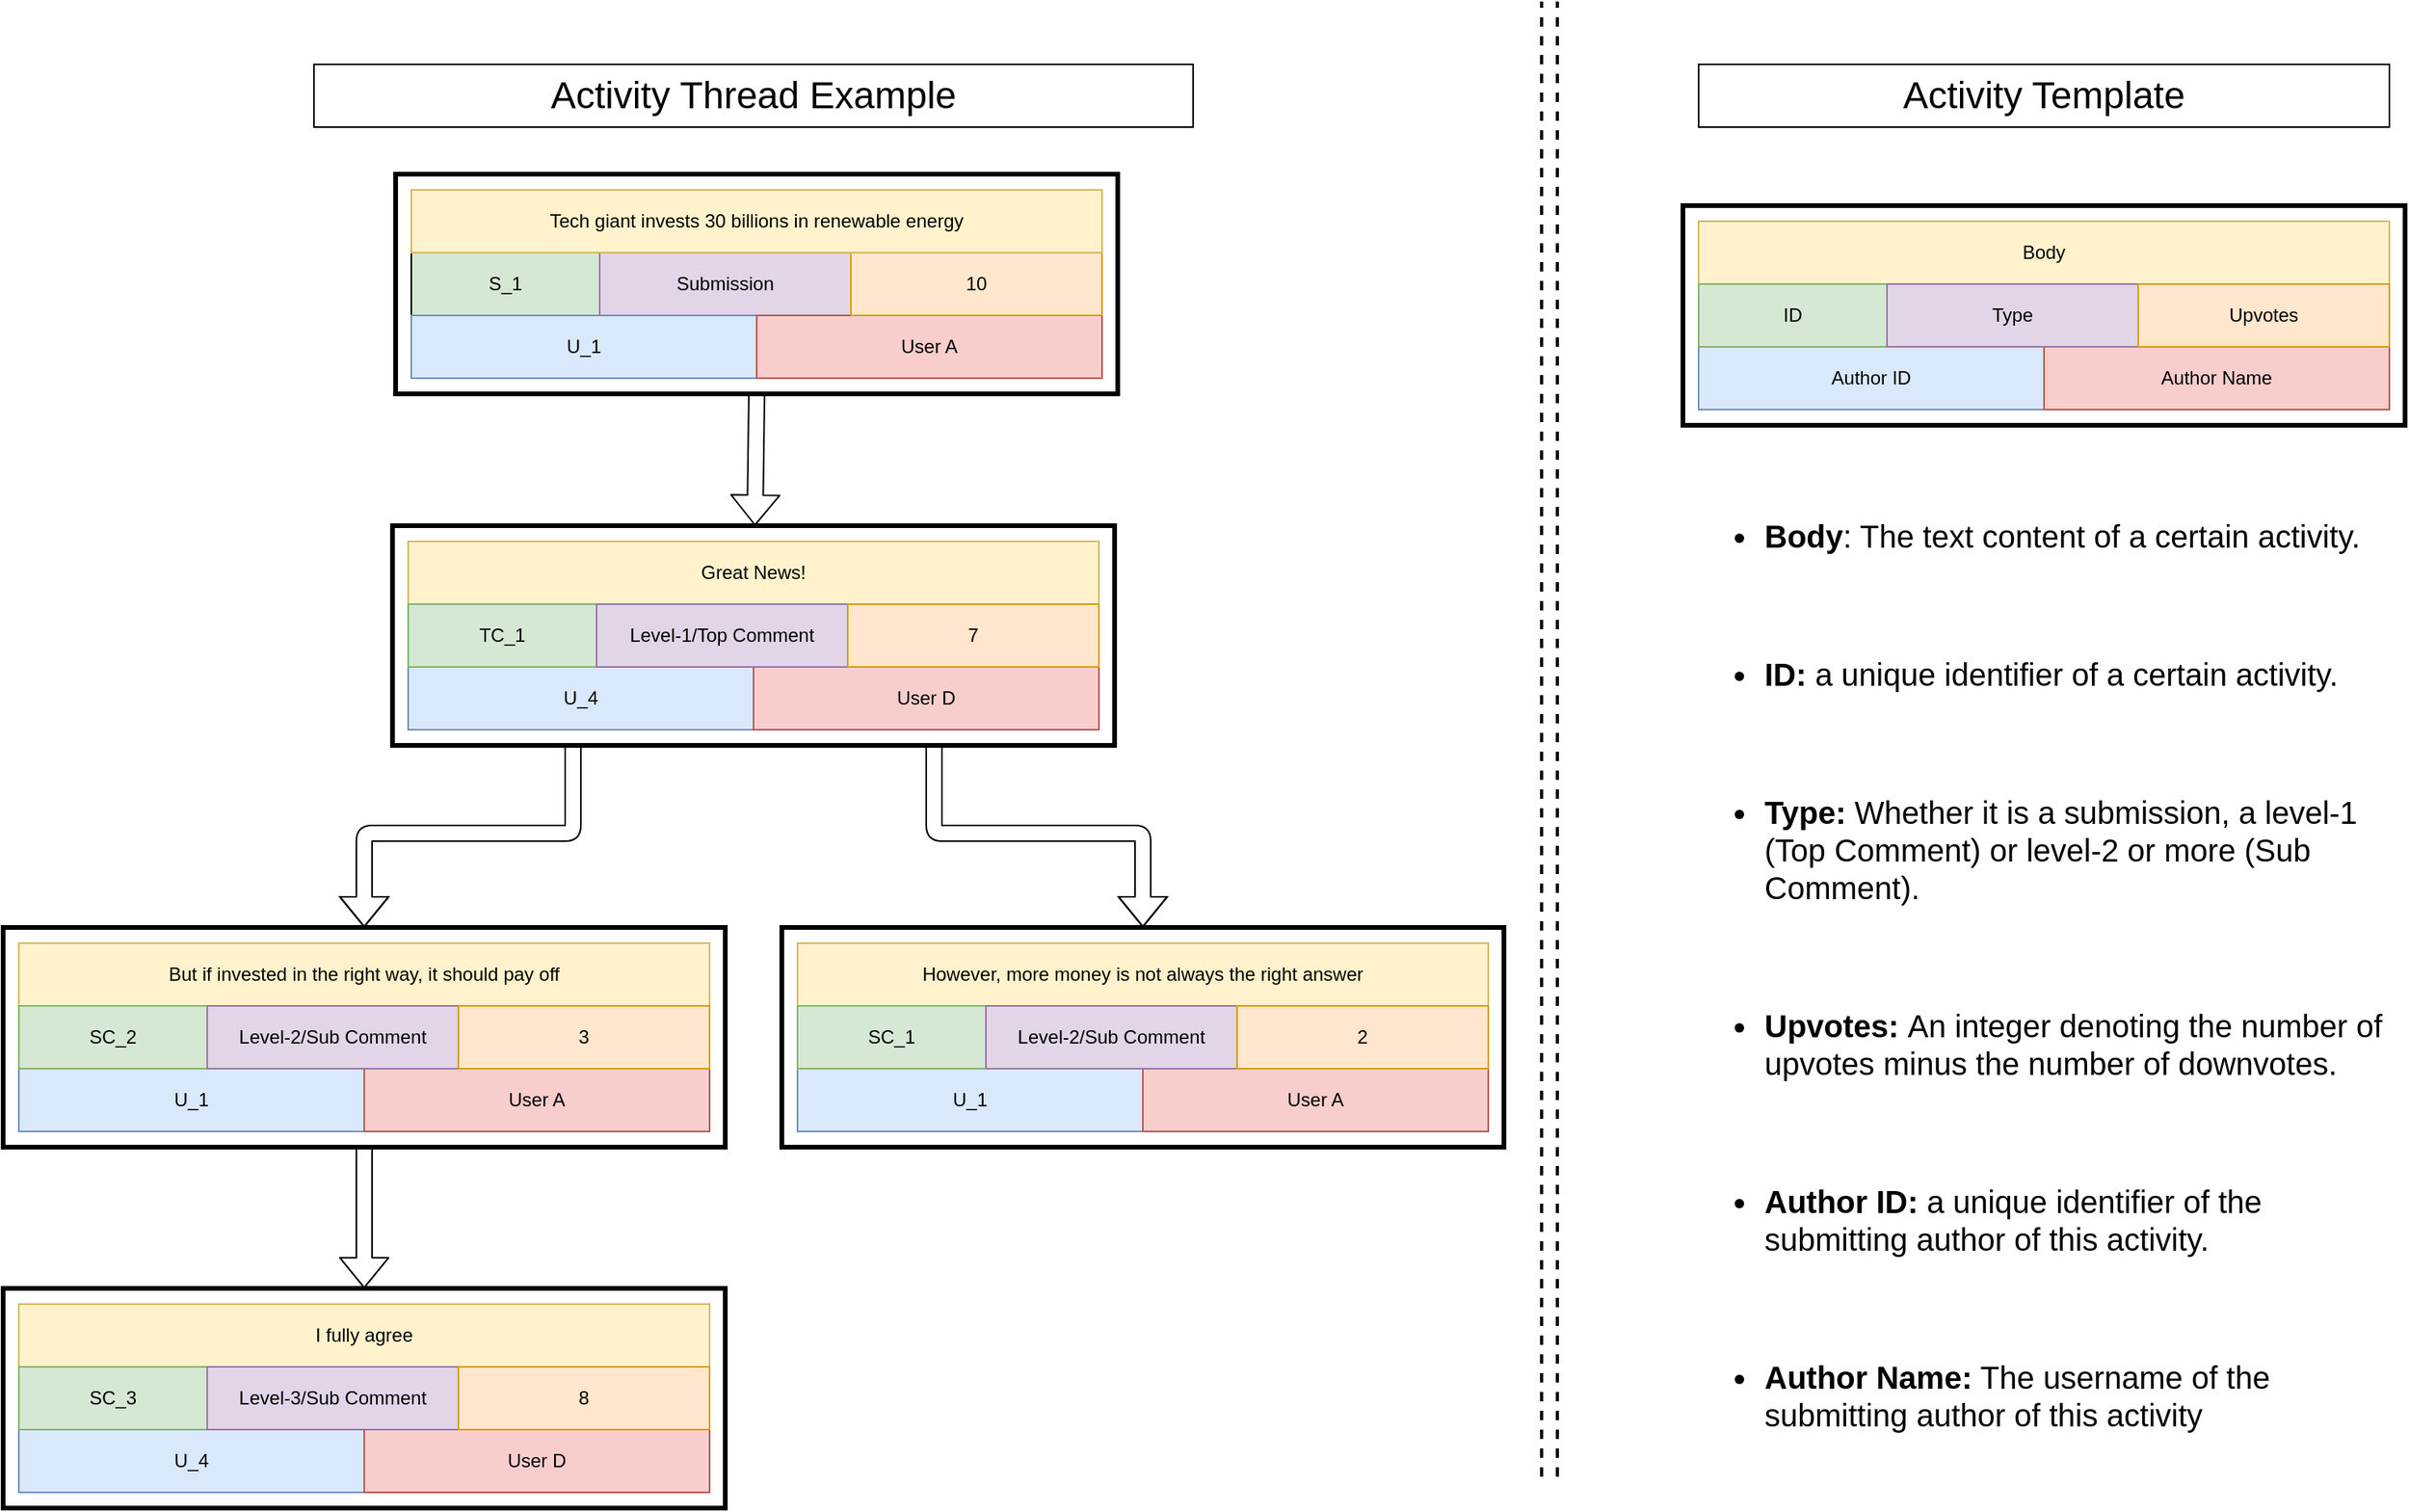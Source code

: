<mxfile version="14.6.13" type="device"><diagram id="s0SlxMmFywwGas4VWzyF" name="Page-1"><mxGraphModel dx="2031" dy="1306" grid="1" gridSize="10" guides="1" tooltips="1" connect="1" arrows="1" fold="1" page="1" pageScale="1" pageWidth="827" pageHeight="1169" math="0" shadow="0"><root><mxCell id="0"/><mxCell id="1" parent="0"/><mxCell id="hw_t2a9Cb00ep2ch9yAf-7" value="S_1" style="rounded=0;whiteSpace=wrap;html=1;fillColor=#d5e8d4;labelBorderColor=none;" parent="1" vertex="1"><mxGeometry x="270" y="250" width="120" height="40" as="geometry"/></mxCell><mxCell id="hw_t2a9Cb00ep2ch9yAf-8" value="Submission" style="rounded=0;whiteSpace=wrap;html=1;strokeColor=#9673a6;fillColor=#e1d5e7;labelBorderColor=none;" parent="1" vertex="1"><mxGeometry x="390" y="250" width="160" height="40" as="geometry"/></mxCell><mxCell id="hw_t2a9Cb00ep2ch9yAf-9" value="U_1" style="rounded=0;whiteSpace=wrap;html=1;strokeColor=#6c8ebf;fillColor=#dae8fc;labelBorderColor=none;" parent="1" vertex="1"><mxGeometry x="270" y="290" width="220" height="40" as="geometry"/></mxCell><mxCell id="hw_t2a9Cb00ep2ch9yAf-10" value="User A" style="rounded=0;whiteSpace=wrap;html=1;strokeColor=#b85450;fillColor=#f8cecc;labelBorderColor=none;" parent="1" vertex="1"><mxGeometry x="490" y="290" width="220" height="40" as="geometry"/></mxCell><mxCell id="hw_t2a9Cb00ep2ch9yAf-16" value="Great News!" style="rounded=0;whiteSpace=wrap;html=1;fillColor=#fff2cc;strokeColor=#d6b656;" parent="1" vertex="1"><mxGeometry x="268" y="434" width="440" height="40" as="geometry"/></mxCell><mxCell id="hw_t2a9Cb00ep2ch9yAf-19" value="U_4" style="rounded=0;whiteSpace=wrap;html=1;strokeColor=#6c8ebf;fillColor=#dae8fc;" parent="1" vertex="1"><mxGeometry x="268" y="514" width="220" height="40" as="geometry"/></mxCell><mxCell id="hw_t2a9Cb00ep2ch9yAf-20" value="User D" style="rounded=0;whiteSpace=wrap;html=1;strokeColor=#b85450;fillColor=#f8cecc;" parent="1" vertex="1"><mxGeometry x="488" y="514" width="220" height="40" as="geometry"/></mxCell><mxCell id="hw_t2a9Cb00ep2ch9yAf-21" value="However, more money is not always the right answer" style="rounded=0;whiteSpace=wrap;html=1;fillColor=#fff2cc;strokeColor=#d6b656;" parent="1" vertex="1"><mxGeometry x="516" y="690" width="440" height="40" as="geometry"/></mxCell><mxCell id="hw_t2a9Cb00ep2ch9yAf-24" value="U_1" style="rounded=0;whiteSpace=wrap;html=1;strokeColor=#6c8ebf;fillColor=#dae8fc;" parent="1" vertex="1"><mxGeometry x="516" y="770" width="220" height="40" as="geometry"/></mxCell><mxCell id="hw_t2a9Cb00ep2ch9yAf-25" value="User A" style="rounded=0;whiteSpace=wrap;html=1;strokeColor=#b85450;fillColor=#f8cecc;" parent="1" vertex="1"><mxGeometry x="736" y="770" width="220" height="40" as="geometry"/></mxCell><mxCell id="hw_t2a9Cb00ep2ch9yAf-26" value="But if invested in the right way, it should pay off" style="rounded=0;whiteSpace=wrap;html=1;fillColor=#fff2cc;strokeColor=#d6b656;" parent="1" vertex="1"><mxGeometry x="20" y="690" width="440" height="40" as="geometry"/></mxCell><mxCell id="hw_t2a9Cb00ep2ch9yAf-29" value="U_1" style="rounded=0;whiteSpace=wrap;html=1;strokeColor=#6c8ebf;fillColor=#dae8fc;" parent="1" vertex="1"><mxGeometry x="20" y="770" width="220" height="40" as="geometry"/></mxCell><mxCell id="hw_t2a9Cb00ep2ch9yAf-30" value="User A" style="rounded=0;whiteSpace=wrap;html=1;strokeColor=#b85450;fillColor=#f8cecc;" parent="1" vertex="1"><mxGeometry x="240" y="770" width="220" height="40" as="geometry"/></mxCell><mxCell id="hw_t2a9Cb00ep2ch9yAf-31" value="I fully agree" style="rounded=0;whiteSpace=wrap;html=1;fillColor=#fff2cc;strokeColor=#d6b656;" parent="1" vertex="1"><mxGeometry x="20" y="920" width="440" height="40" as="geometry"/></mxCell><mxCell id="hw_t2a9Cb00ep2ch9yAf-34" value="U_4" style="rounded=0;whiteSpace=wrap;html=1;strokeColor=#6c8ebf;fillColor=#dae8fc;" parent="1" vertex="1"><mxGeometry x="20" y="1000" width="220" height="40" as="geometry"/></mxCell><mxCell id="hw_t2a9Cb00ep2ch9yAf-35" value="User D" style="rounded=0;whiteSpace=wrap;html=1;strokeColor=#b85450;fillColor=#f8cecc;" parent="1" vertex="1"><mxGeometry x="240" y="1000" width="220" height="40" as="geometry"/></mxCell><mxCell id="hw_t2a9Cb00ep2ch9yAf-38" value="Body" style="rounded=0;whiteSpace=wrap;html=1;fillColor=#fff2cc;strokeColor=#d6b656;" parent="1" vertex="1"><mxGeometry x="1090" y="230" width="440" height="40" as="geometry"/></mxCell><mxCell id="hw_t2a9Cb00ep2ch9yAf-41" value="Author ID" style="rounded=0;whiteSpace=wrap;html=1;strokeColor=#6c8ebf;fillColor=#dae8fc;" parent="1" vertex="1"><mxGeometry x="1090" y="310" width="220" height="40" as="geometry"/></mxCell><mxCell id="hw_t2a9Cb00ep2ch9yAf-42" value="Author Name" style="rounded=0;whiteSpace=wrap;html=1;strokeColor=#b85450;fillColor=#f8cecc;" parent="1" vertex="1"><mxGeometry x="1310" y="310" width="220" height="40" as="geometry"/></mxCell><mxCell id="hw_t2a9Cb00ep2ch9yAf-45" value="10" style="rounded=0;whiteSpace=wrap;html=1;strokeColor=#d79b00;fillColor=#ffe6cc;labelBorderColor=none;" parent="1" vertex="1"><mxGeometry x="550" y="250" width="160" height="40" as="geometry"/></mxCell><mxCell id="hw_t2a9Cb00ep2ch9yAf-46" value="SC_1" style="rounded=0;whiteSpace=wrap;html=1;strokeColor=#82b366;fillColor=#d5e8d4;" parent="1" vertex="1"><mxGeometry x="516" y="730" width="120" height="40" as="geometry"/></mxCell><mxCell id="hw_t2a9Cb00ep2ch9yAf-47" value="Level-2/Sub Comment" style="rounded=0;whiteSpace=wrap;html=1;strokeColor=#9673a6;fillColor=#e1d5e7;" parent="1" vertex="1"><mxGeometry x="636" y="730" width="160" height="40" as="geometry"/></mxCell><mxCell id="hw_t2a9Cb00ep2ch9yAf-48" value="2" style="rounded=0;whiteSpace=wrap;html=1;strokeColor=#d79b00;fillColor=#ffe6cc;" parent="1" vertex="1"><mxGeometry x="796" y="730" width="160" height="40" as="geometry"/></mxCell><mxCell id="hw_t2a9Cb00ep2ch9yAf-55" value="SC_2" style="rounded=0;whiteSpace=wrap;html=1;strokeColor=#82b366;fillColor=#d5e8d4;" parent="1" vertex="1"><mxGeometry x="20" y="730" width="120" height="40" as="geometry"/></mxCell><mxCell id="hw_t2a9Cb00ep2ch9yAf-56" value="Level-2/Sub Comment" style="rounded=0;whiteSpace=wrap;html=1;strokeColor=#9673a6;fillColor=#e1d5e7;" parent="1" vertex="1"><mxGeometry x="140" y="730" width="160" height="40" as="geometry"/></mxCell><mxCell id="hw_t2a9Cb00ep2ch9yAf-57" value="3" style="rounded=0;whiteSpace=wrap;html=1;strokeColor=#d79b00;fillColor=#ffe6cc;" parent="1" vertex="1"><mxGeometry x="300" y="730" width="160" height="40" as="geometry"/></mxCell><mxCell id="hw_t2a9Cb00ep2ch9yAf-58" value="TC_1" style="rounded=0;whiteSpace=wrap;html=1;strokeColor=#82b366;fillColor=#d5e8d4;" parent="1" vertex="1"><mxGeometry x="268" y="474" width="120" height="40" as="geometry"/></mxCell><mxCell id="hw_t2a9Cb00ep2ch9yAf-59" value="Level-1/Top Comment" style="rounded=0;whiteSpace=wrap;html=1;strokeColor=#9673a6;fillColor=#e1d5e7;" parent="1" vertex="1"><mxGeometry x="388" y="474" width="160" height="40" as="geometry"/></mxCell><mxCell id="hw_t2a9Cb00ep2ch9yAf-60" value="7" style="rounded=0;whiteSpace=wrap;html=1;strokeColor=#d79b00;fillColor=#ffe6cc;" parent="1" vertex="1"><mxGeometry x="548" y="474" width="160" height="40" as="geometry"/></mxCell><mxCell id="hw_t2a9Cb00ep2ch9yAf-61" value="SC_3" style="rounded=0;whiteSpace=wrap;html=1;strokeColor=#82b366;fillColor=#d5e8d4;" parent="1" vertex="1"><mxGeometry x="20" y="960" width="120" height="40" as="geometry"/></mxCell><mxCell id="hw_t2a9Cb00ep2ch9yAf-62" value="&lt;span&gt;Level-3/Sub Comment&lt;/span&gt;" style="rounded=0;whiteSpace=wrap;html=1;strokeColor=#9673a6;fillColor=#e1d5e7;" parent="1" vertex="1"><mxGeometry x="140" y="960" width="160" height="40" as="geometry"/></mxCell><mxCell id="hw_t2a9Cb00ep2ch9yAf-63" value="8" style="rounded=0;whiteSpace=wrap;html=1;strokeColor=#d79b00;fillColor=#ffe6cc;" parent="1" vertex="1"><mxGeometry x="300" y="960" width="160" height="40" as="geometry"/></mxCell><mxCell id="hw_t2a9Cb00ep2ch9yAf-64" value="ID" style="rounded=0;whiteSpace=wrap;html=1;strokeColor=#82b366;fillColor=#d5e8d4;" parent="1" vertex="1"><mxGeometry x="1090" y="270" width="120" height="40" as="geometry"/></mxCell><mxCell id="hw_t2a9Cb00ep2ch9yAf-65" value="Type" style="rounded=0;whiteSpace=wrap;html=1;strokeColor=#9673a6;fillColor=#e1d5e7;" parent="1" vertex="1"><mxGeometry x="1210" y="270" width="160" height="40" as="geometry"/></mxCell><mxCell id="hw_t2a9Cb00ep2ch9yAf-66" value="Upvotes" style="rounded=0;whiteSpace=wrap;html=1;strokeColor=#d79b00;fillColor=#ffe6cc;" parent="1" vertex="1"><mxGeometry x="1370" y="270" width="160" height="40" as="geometry"/></mxCell><mxCell id="hw_t2a9Cb00ep2ch9yAf-67" value="&lt;font style=&quot;font-size: 24px&quot;&gt;Activity Template&lt;/font&gt;" style="text;html=1;fillColor=none;align=center;verticalAlign=middle;whiteSpace=wrap;rounded=0;strokeColor=#000000;" parent="1" vertex="1"><mxGeometry x="1090" y="130" width="440" height="40" as="geometry"/></mxCell><mxCell id="hw_t2a9Cb00ep2ch9yAf-68" value="" style="endArrow=none;dashed=1;html=1;strokeWidth=2;" parent="1" edge="1"><mxGeometry width="50" height="50" relative="1" as="geometry"><mxPoint x="990" y="1030" as="sourcePoint"/><mxPoint x="990" y="90" as="targetPoint"/></mxGeometry></mxCell><mxCell id="hw_t2a9Cb00ep2ch9yAf-70" value="" style="endArrow=none;dashed=1;html=1;strokeWidth=2;" parent="1" edge="1"><mxGeometry width="50" height="50" relative="1" as="geometry"><mxPoint x="1000" y="1030" as="sourcePoint"/><mxPoint x="1000" y="90" as="targetPoint"/></mxGeometry></mxCell><mxCell id="hw_t2a9Cb00ep2ch9yAf-73" value="&lt;font style=&quot;font-size: 24px&quot;&gt;Activity Thread Example&lt;/font&gt;" style="text;html=1;fillColor=none;align=center;verticalAlign=middle;whiteSpace=wrap;rounded=0;strokeColor=#000000;" parent="1" vertex="1"><mxGeometry x="208" y="130" width="560" height="40" as="geometry"/></mxCell><mxCell id="hw_t2a9Cb00ep2ch9yAf-74" value="&lt;ul style=&quot;font-size: 20px&quot;&gt;&lt;li&gt;&lt;font style=&quot;font-size: 20px&quot;&gt;&lt;b&gt;Body&lt;/b&gt;: The text content of a certain activity.&lt;/font&gt;&lt;/li&gt;&lt;/ul&gt;&lt;div style=&quot;font-size: 20px&quot;&gt;&lt;font style=&quot;font-size: 20px&quot;&gt;&lt;br&gt;&lt;/font&gt;&lt;/div&gt;&lt;ul style=&quot;font-size: 20px&quot;&gt;&lt;li&gt;&lt;font style=&quot;font-size: 20px&quot;&gt;&lt;b&gt;ID: &lt;/b&gt;a unique identifier of a certain activity.&lt;/font&gt;&lt;/li&gt;&lt;/ul&gt;&lt;div style=&quot;font-size: 20px&quot;&gt;&lt;font style=&quot;font-size: 20px&quot;&gt;&lt;br&gt;&lt;/font&gt;&lt;/div&gt;&lt;ul style=&quot;font-size: 20px&quot;&gt;&lt;li&gt;&lt;font style=&quot;font-size: 20px&quot;&gt;&lt;b&gt;Type:&lt;/b&gt; Whether it is a submission, a level-1 (Top Comment) or level-2 or more (Sub Comment).&lt;/font&gt;&lt;/li&gt;&lt;/ul&gt;&lt;div style=&quot;font-size: 20px&quot;&gt;&lt;font style=&quot;font-size: 20px&quot;&gt;&lt;br&gt;&lt;/font&gt;&lt;/div&gt;&lt;ul style=&quot;font-size: 20px&quot;&gt;&lt;li&gt;&lt;font style=&quot;font-size: 20px&quot;&gt;&lt;b&gt;Upvotes: &lt;/b&gt;An integer denoting the number of upvotes minus the number of downvotes.&lt;/font&gt;&lt;/li&gt;&lt;/ul&gt;&lt;div style=&quot;font-size: 20px&quot;&gt;&lt;font style=&quot;font-size: 20px&quot;&gt;&lt;br&gt;&lt;/font&gt;&lt;/div&gt;&lt;ul style=&quot;font-size: 20px&quot;&gt;&lt;li&gt;&lt;font style=&quot;font-size: 20px&quot;&gt;&lt;b&gt;Author ID: &lt;/b&gt;a unique identifier of the submitting author of this activity.&lt;/font&gt;&lt;/li&gt;&lt;/ul&gt;&lt;div style=&quot;font-size: 20px&quot;&gt;&lt;font style=&quot;font-size: 20px&quot;&gt;&lt;br&gt;&lt;/font&gt;&lt;/div&gt;&lt;ul style=&quot;font-size: 20px&quot;&gt;&lt;li&gt;&lt;font style=&quot;font-size: 20px&quot;&gt;&lt;b&gt;Author Name:&lt;/b&gt; The username of the submitting author of this activity&amp;nbsp;&lt;/font&gt;&lt;/li&gt;&lt;/ul&gt;" style="text;html=1;strokeColor=none;fillColor=none;align=left;verticalAlign=middle;whiteSpace=wrap;rounded=0;" parent="1" vertex="1"><mxGeometry x="1090" y="410" width="440" height="600" as="geometry"/></mxCell><mxCell id="xADyQ8lg00ZuAL93tEph-5" value="" style="shape=flexArrow;endArrow=classic;html=1;exitX=0.5;exitY=1;exitDx=0;exitDy=0;entryX=0.5;entryY=0;entryDx=0;entryDy=0;" edge="1" parent="1" source="xADyQ8lg00ZuAL93tEph-12" target="xADyQ8lg00ZuAL93tEph-13"><mxGeometry width="50" height="50" relative="1" as="geometry"><mxPoint x="260" y="860" as="sourcePoint"/><mxPoint x="300" y="880" as="targetPoint"/></mxGeometry></mxCell><mxCell id="xADyQ8lg00ZuAL93tEph-6" value="" style="shape=flexArrow;endArrow=classic;html=1;entryX=0.5;entryY=0;entryDx=0;entryDy=0;exitX=0.25;exitY=1;exitDx=0;exitDy=0;" edge="1" parent="1" source="xADyQ8lg00ZuAL93tEph-11" target="xADyQ8lg00ZuAL93tEph-12"><mxGeometry width="50" height="50" relative="1" as="geometry"><mxPoint x="430" y="580" as="sourcePoint"/><mxPoint x="360" y="590" as="targetPoint"/><Array as="points"><mxPoint x="373" y="620"/><mxPoint x="240" y="620"/></Array></mxGeometry></mxCell><mxCell id="xADyQ8lg00ZuAL93tEph-8" value="" style="text;html=1;fillColor=none;align=center;verticalAlign=bottom;rounded=0;sketch=0;fontColor=#143642;strokeWidth=3;textDirection=ltr;labelPosition=center;verticalLabelPosition=top;whiteSpace=wrap;strokeColor=#000000;" vertex="1" parent="1"><mxGeometry x="260" y="200" width="460" height="140" as="geometry"/></mxCell><mxCell id="xADyQ8lg00ZuAL93tEph-10" value="" style="text;html=1;fillColor=none;align=center;verticalAlign=bottom;whiteSpace=wrap;rounded=0;sketch=0;fontColor=#143642;strokeColor=#000000;strokeWidth=3;textDirection=ltr;labelPosition=center;verticalLabelPosition=top;" vertex="1" parent="1"><mxGeometry x="506" y="680" width="460" height="140" as="geometry"/></mxCell><mxCell id="xADyQ8lg00ZuAL93tEph-11" value="" style="text;html=1;fillColor=none;align=center;verticalAlign=bottom;whiteSpace=wrap;rounded=0;sketch=0;fontColor=#143642;strokeColor=#000000;strokeWidth=3;textDirection=ltr;labelPosition=center;verticalLabelPosition=top;" vertex="1" parent="1"><mxGeometry x="258" y="424" width="460" height="140" as="geometry"/></mxCell><mxCell id="xADyQ8lg00ZuAL93tEph-12" value="" style="text;html=1;fillColor=none;align=center;verticalAlign=bottom;whiteSpace=wrap;rounded=0;sketch=0;fontColor=#143642;strokeColor=#000000;strokeWidth=3;textDirection=ltr;labelPosition=center;verticalLabelPosition=top;" vertex="1" parent="1"><mxGeometry x="10" y="680" width="460" height="140" as="geometry"/></mxCell><mxCell id="xADyQ8lg00ZuAL93tEph-13" value="" style="text;html=1;fillColor=none;align=center;verticalAlign=bottom;whiteSpace=wrap;rounded=0;sketch=0;fontColor=#143642;strokeColor=#000000;strokeWidth=3;textDirection=ltr;labelPosition=center;verticalLabelPosition=top;" vertex="1" parent="1"><mxGeometry x="10" y="910" width="460" height="140" as="geometry"/></mxCell><mxCell id="xADyQ8lg00ZuAL93tEph-14" value="" style="text;html=1;fillColor=none;align=center;verticalAlign=bottom;whiteSpace=wrap;rounded=0;sketch=0;fontColor=#143642;strokeColor=#000000;strokeWidth=3;textDirection=ltr;labelPosition=center;verticalLabelPosition=top;" vertex="1" parent="1"><mxGeometry x="1080" y="220" width="460" height="140" as="geometry"/></mxCell><mxCell id="xADyQ8lg00ZuAL93tEph-29" value="Tech giant invests 30 billions in renewable energy" style="rounded=0;whiteSpace=wrap;html=1;fillColor=#fff2cc;strokeColor=#d6b656;" vertex="1" parent="1"><mxGeometry x="270" y="210" width="440" height="40" as="geometry"/></mxCell><mxCell id="xADyQ8lg00ZuAL93tEph-31" value="" style="shape=flexArrow;endArrow=classic;html=1;exitX=0.5;exitY=1;exitDx=0;exitDy=0;" edge="1" parent="1" source="xADyQ8lg00ZuAL93tEph-8" target="xADyQ8lg00ZuAL93tEph-11"><mxGeometry width="50" height="50" relative="1" as="geometry"><mxPoint x="498" y="570.0" as="sourcePoint"/><mxPoint x="260" y="620.0" as="targetPoint"/></mxGeometry></mxCell><mxCell id="xADyQ8lg00ZuAL93tEph-33" value="" style="shape=flexArrow;endArrow=classic;html=1;exitX=0.75;exitY=1;exitDx=0;exitDy=0;entryX=0.5;entryY=0;entryDx=0;entryDy=0;" edge="1" parent="1" source="xADyQ8lg00ZuAL93tEph-11" target="xADyQ8lg00ZuAL93tEph-10"><mxGeometry width="50" height="50" relative="1" as="geometry"><mxPoint x="540" y="560" as="sourcePoint"/><mxPoint x="830" y="580" as="targetPoint"/><Array as="points"><mxPoint x="603" y="620"/><mxPoint x="736" y="620"/></Array></mxGeometry></mxCell></root></mxGraphModel></diagram></mxfile>